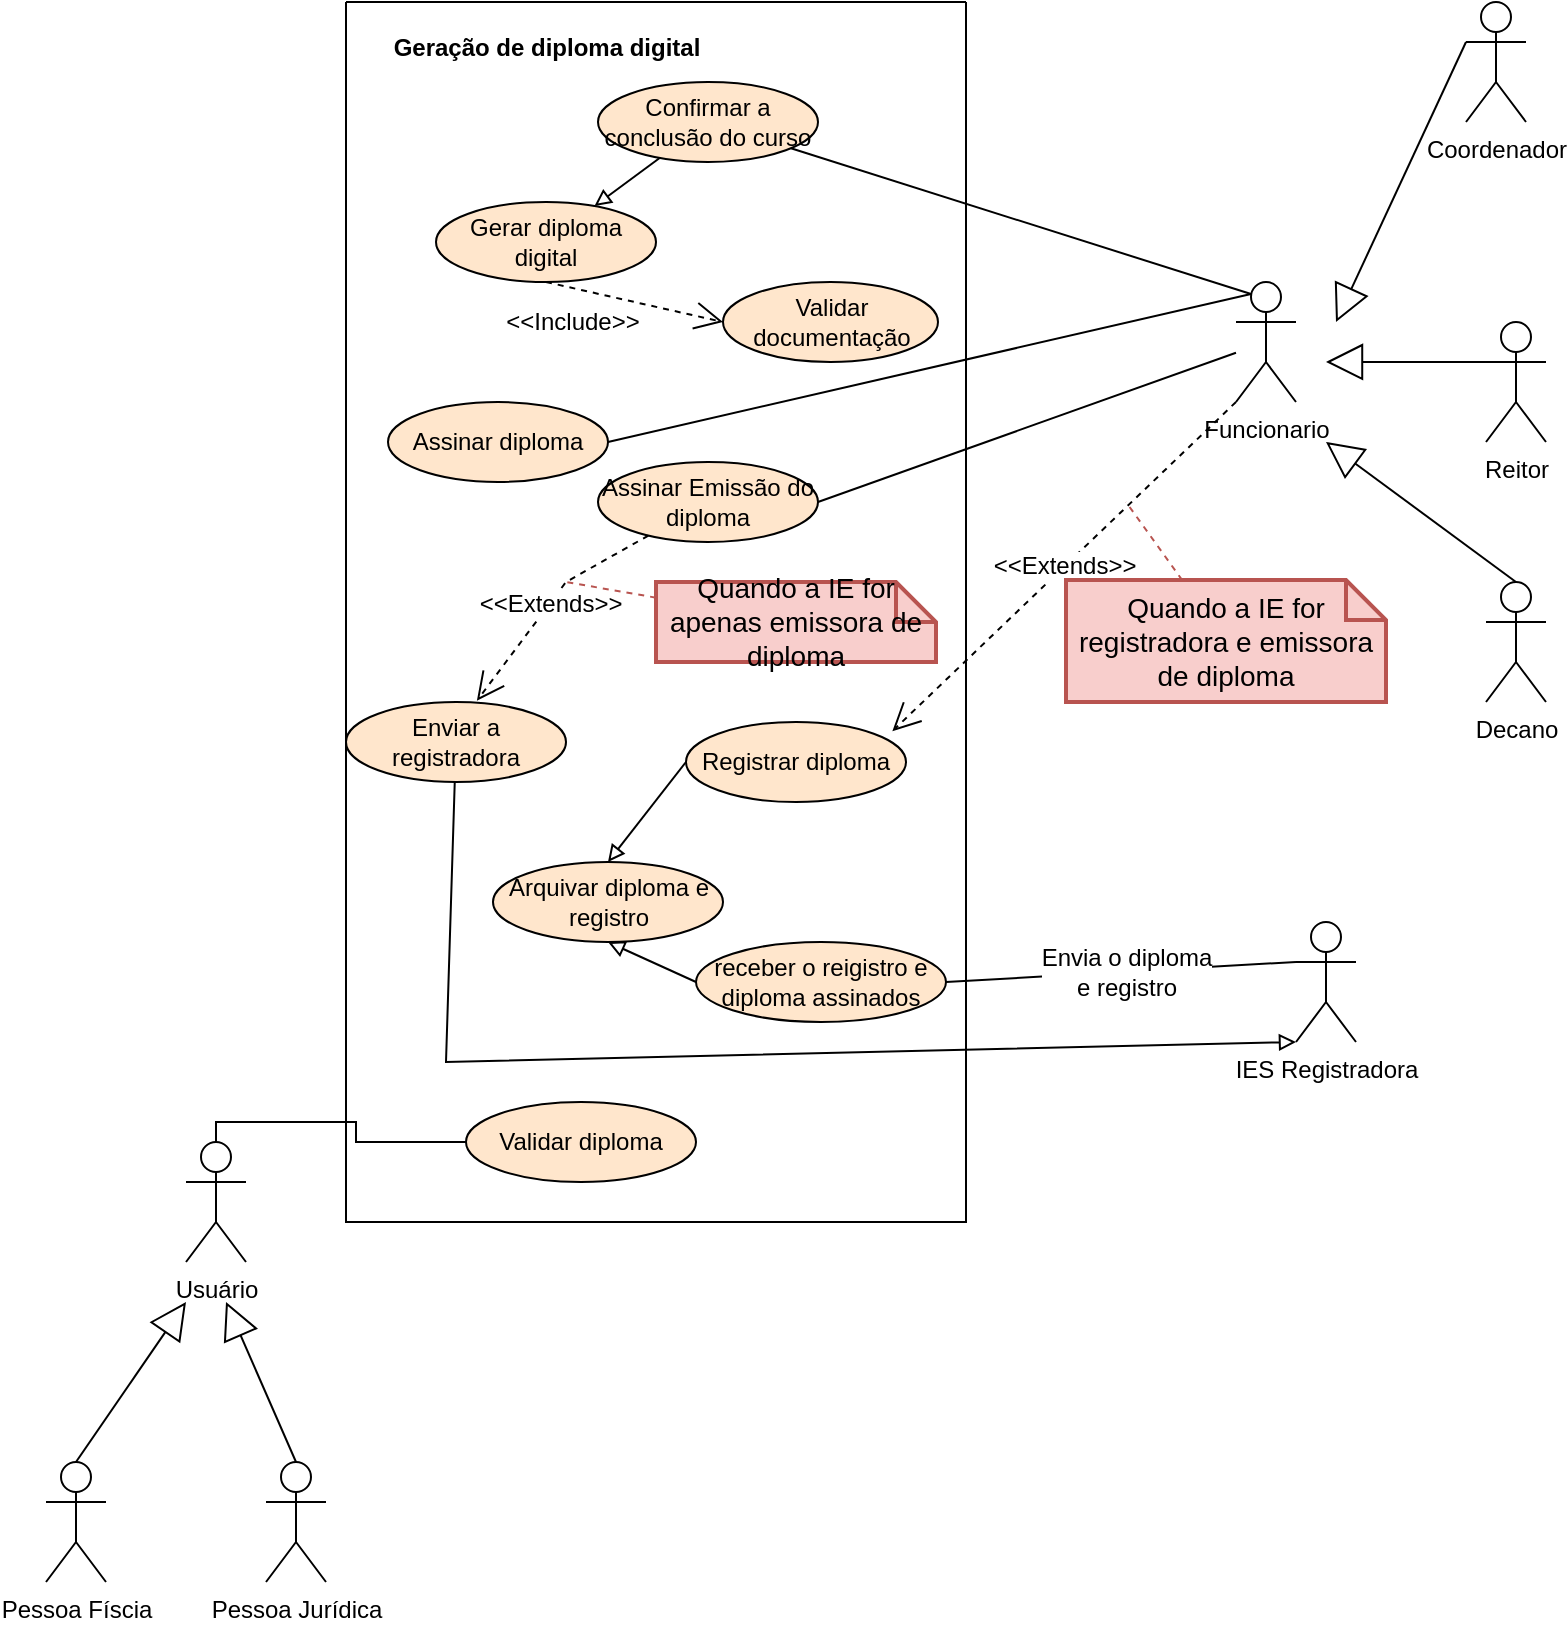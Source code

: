 <mxfile version="18.0.7" type="github">
  <diagram id="mzyPExjLZmlj5HvYhDpD" name="Page-1">
    <mxGraphModel dx="1597" dy="897" grid="1" gridSize="10" guides="1" tooltips="1" connect="1" arrows="1" fold="1" page="1" pageScale="1" pageWidth="827" pageHeight="1169" math="0" shadow="0">
      <root>
        <mxCell id="0" />
        <mxCell id="1" parent="0" />
        <mxCell id="MK_wpVUh1U9wIsbpaLcY-1" value="" style="swimlane;startSize=0;" vertex="1" parent="1">
          <mxGeometry x="200" y="100" width="310" height="610" as="geometry" />
        </mxCell>
        <mxCell id="MK_wpVUh1U9wIsbpaLcY-29" value="Geração de diploma digital" style="text;align=center;fontStyle=1;verticalAlign=middle;spacingLeft=3;spacingRight=3;strokeColor=none;rotatable=0;points=[[0,0.5],[1,0.5]];portConstraint=eastwest;fontFamily=Helvetica;fontSize=12;fontColor=#000000;fillColor=default;html=1;" vertex="1" parent="MK_wpVUh1U9wIsbpaLcY-1">
          <mxGeometry x="60" y="10" width="80" height="26" as="geometry" />
        </mxCell>
        <mxCell id="MK_wpVUh1U9wIsbpaLcY-60" style="edgeStyle=none;rounded=0;orthogonalLoop=1;jettySize=auto;html=1;fontFamily=Helvetica;fontSize=12;fontColor=#000000;endArrow=block;endFill=0;" edge="1" parent="MK_wpVUh1U9wIsbpaLcY-1" source="MK_wpVUh1U9wIsbpaLcY-32" target="MK_wpVUh1U9wIsbpaLcY-33">
          <mxGeometry relative="1" as="geometry" />
        </mxCell>
        <mxCell id="MK_wpVUh1U9wIsbpaLcY-32" value="Confirmar a conclusão do curso" style="ellipse;whiteSpace=wrap;html=1;fontFamily=Helvetica;fontSize=12;strokeColor=#000000;fillColor=#ffe6cc;" vertex="1" parent="MK_wpVUh1U9wIsbpaLcY-1">
          <mxGeometry x="126" y="40" width="110" height="40" as="geometry" />
        </mxCell>
        <mxCell id="MK_wpVUh1U9wIsbpaLcY-33" value="Gerar diploma digital" style="ellipse;whiteSpace=wrap;html=1;fontFamily=Helvetica;fontSize=12;strokeColor=#000000;fillColor=#ffe6cc;" vertex="1" parent="MK_wpVUh1U9wIsbpaLcY-1">
          <mxGeometry x="45" y="100" width="110" height="40" as="geometry" />
        </mxCell>
        <mxCell id="MK_wpVUh1U9wIsbpaLcY-34" value="Assinar diploma" style="ellipse;whiteSpace=wrap;html=1;fontFamily=Helvetica;fontSize=12;strokeColor=default;fillColor=#ffe6cc;" vertex="1" parent="MK_wpVUh1U9wIsbpaLcY-1">
          <mxGeometry x="21" y="200" width="110" height="40" as="geometry" />
        </mxCell>
        <mxCell id="MK_wpVUh1U9wIsbpaLcY-35" value="Assinar Emissão do diploma" style="ellipse;whiteSpace=wrap;html=1;fontFamily=Helvetica;fontSize=12;strokeColor=default;fillColor=#ffe6cc;" vertex="1" parent="MK_wpVUh1U9wIsbpaLcY-1">
          <mxGeometry x="126" y="230" width="110" height="40" as="geometry" />
        </mxCell>
        <mxCell id="MK_wpVUh1U9wIsbpaLcY-36" value="Enviar a registradora" style="ellipse;whiteSpace=wrap;html=1;fontFamily=Helvetica;fontSize=12;strokeColor=default;fillColor=#ffe6cc;" vertex="1" parent="MK_wpVUh1U9wIsbpaLcY-1">
          <mxGeometry y="350" width="110" height="40" as="geometry" />
        </mxCell>
        <mxCell id="MK_wpVUh1U9wIsbpaLcY-62" style="edgeStyle=none;rounded=0;orthogonalLoop=1;jettySize=auto;html=1;exitX=0;exitY=0.5;exitDx=0;exitDy=0;entryX=0.5;entryY=0;entryDx=0;entryDy=0;fontFamily=Helvetica;fontSize=12;fontColor=#000000;endArrow=block;endFill=0;" edge="1" parent="MK_wpVUh1U9wIsbpaLcY-1" source="MK_wpVUh1U9wIsbpaLcY-37" target="MK_wpVUh1U9wIsbpaLcY-38">
          <mxGeometry relative="1" as="geometry" />
        </mxCell>
        <mxCell id="MK_wpVUh1U9wIsbpaLcY-37" value="Registrar diploma" style="ellipse;whiteSpace=wrap;html=1;fontFamily=Helvetica;fontSize=12;strokeColor=default;fillColor=#ffe6cc;" vertex="1" parent="MK_wpVUh1U9wIsbpaLcY-1">
          <mxGeometry x="170" y="360" width="110" height="40" as="geometry" />
        </mxCell>
        <mxCell id="MK_wpVUh1U9wIsbpaLcY-38" value="Arquivar diploma e registro" style="ellipse;whiteSpace=wrap;html=1;fontFamily=Helvetica;fontSize=12;strokeColor=default;fillColor=#ffe6cc;" vertex="1" parent="MK_wpVUh1U9wIsbpaLcY-1">
          <mxGeometry x="73.5" y="430" width="115" height="40" as="geometry" />
        </mxCell>
        <mxCell id="MK_wpVUh1U9wIsbpaLcY-39" value="Validar documentação" style="ellipse;whiteSpace=wrap;html=1;fontFamily=Helvetica;fontSize=12;strokeColor=#000000;fillColor=#ffe6cc;" vertex="1" parent="MK_wpVUh1U9wIsbpaLcY-1">
          <mxGeometry x="188.5" y="140" width="107.5" height="40" as="geometry" />
        </mxCell>
        <mxCell id="MK_wpVUh1U9wIsbpaLcY-43" value="Validar diploma" style="ellipse;whiteSpace=wrap;html=1;fontFamily=Helvetica;fontSize=12;strokeColor=#000000;fillColor=#ffe6cc;" vertex="1" parent="MK_wpVUh1U9wIsbpaLcY-1">
          <mxGeometry x="60" y="550" width="115" height="40" as="geometry" />
        </mxCell>
        <mxCell id="MK_wpVUh1U9wIsbpaLcY-55" value="&amp;lt;&amp;lt;Include&amp;gt;&amp;gt;" style="endArrow=open;endSize=12;dashed=1;html=1;rounded=0;fontFamily=Helvetica;fontSize=12;fontColor=#000000;exitX=0.5;exitY=1;exitDx=0;exitDy=0;entryX=0;entryY=0.5;entryDx=0;entryDy=0;" edge="1" parent="MK_wpVUh1U9wIsbpaLcY-1" source="MK_wpVUh1U9wIsbpaLcY-33" target="MK_wpVUh1U9wIsbpaLcY-39">
          <mxGeometry x="-0.628" y="-17" width="160" relative="1" as="geometry">
            <mxPoint x="76" y="250" as="sourcePoint" />
            <mxPoint x="-124" y="190" as="targetPoint" />
            <Array as="points" />
            <mxPoint as="offset" />
          </mxGeometry>
        </mxCell>
        <mxCell id="MK_wpVUh1U9wIsbpaLcY-59" value="&amp;lt;&amp;lt;Extends&amp;gt;&amp;gt;" style="endArrow=open;endSize=12;dashed=1;html=1;rounded=0;fontFamily=Helvetica;fontSize=12;fontColor=#000000;entryX=0.595;entryY=-0.016;entryDx=0;entryDy=0;entryPerimeter=0;" edge="1" parent="MK_wpVUh1U9wIsbpaLcY-1" source="MK_wpVUh1U9wIsbpaLcY-35" target="MK_wpVUh1U9wIsbpaLcY-36">
          <mxGeometry width="160" relative="1" as="geometry">
            <mxPoint x="96" y="270" as="sourcePoint" />
            <mxPoint x="256" y="270" as="targetPoint" />
            <Array as="points">
              <mxPoint x="110" y="290" />
            </Array>
          </mxGeometry>
        </mxCell>
        <mxCell id="MK_wpVUh1U9wIsbpaLcY-61" value="Quando a IE for apenas emissora de diploma" style="shape=note;strokeWidth=2;fontSize=14;size=20;whiteSpace=wrap;html=1;fillColor=#f8cecc;strokeColor=#b85450;fontFamily=Helvetica;" vertex="1" parent="MK_wpVUh1U9wIsbpaLcY-1">
          <mxGeometry x="155" y="290" width="140" height="40" as="geometry" />
        </mxCell>
        <mxCell id="MK_wpVUh1U9wIsbpaLcY-75" style="edgeStyle=none;rounded=0;orthogonalLoop=1;jettySize=auto;html=1;entryX=0.5;entryY=1;entryDx=0;entryDy=0;fontFamily=Helvetica;fontSize=12;fontColor=#000000;endArrow=block;endFill=0;strokeColor=#000000;exitX=0;exitY=0.5;exitDx=0;exitDy=0;" edge="1" parent="MK_wpVUh1U9wIsbpaLcY-1" source="MK_wpVUh1U9wIsbpaLcY-74" target="MK_wpVUh1U9wIsbpaLcY-38">
          <mxGeometry relative="1" as="geometry" />
        </mxCell>
        <mxCell id="MK_wpVUh1U9wIsbpaLcY-74" value="receber o reigistro e diploma assinados" style="ellipse;whiteSpace=wrap;html=1;fontFamily=Helvetica;fontSize=12;strokeColor=#000000;fillColor=#ffe6cc;" vertex="1" parent="MK_wpVUh1U9wIsbpaLcY-1">
          <mxGeometry x="175" y="470" width="125" height="40" as="geometry" />
        </mxCell>
        <mxCell id="MK_wpVUh1U9wIsbpaLcY-58" style="edgeStyle=none;rounded=0;orthogonalLoop=1;jettySize=auto;html=1;entryX=1;entryY=0.5;entryDx=0;entryDy=0;fontFamily=Helvetica;fontSize=12;fontColor=#000000;endArrow=none;endFill=0;" edge="1" parent="1" source="MK_wpVUh1U9wIsbpaLcY-6" target="MK_wpVUh1U9wIsbpaLcY-35">
          <mxGeometry relative="1" as="geometry" />
        </mxCell>
        <mxCell id="MK_wpVUh1U9wIsbpaLcY-6" value="Funcionario" style="shape=umlActor;verticalLabelPosition=bottom;verticalAlign=top;html=1;fontFamily=Helvetica;fontSize=12;fontColor=default;strokeColor=default;fillColor=default;labelPosition=center;align=center;" vertex="1" parent="1">
          <mxGeometry x="645" y="240" width="30" height="60" as="geometry" />
        </mxCell>
        <mxCell id="MK_wpVUh1U9wIsbpaLcY-11" value="Reitor" style="shape=umlActor;verticalLabelPosition=bottom;verticalAlign=top;html=1;fontFamily=Helvetica;fontSize=12;fontColor=default;strokeColor=default;fillColor=default;" vertex="1" parent="1">
          <mxGeometry x="770" y="260" width="30" height="60" as="geometry" />
        </mxCell>
        <mxCell id="MK_wpVUh1U9wIsbpaLcY-13" value="Decano" style="shape=umlActor;verticalLabelPosition=bottom;verticalAlign=top;html=1;fontFamily=Helvetica;fontSize=12;fontColor=default;strokeColor=default;fillColor=default;" vertex="1" parent="1">
          <mxGeometry x="770" y="390" width="30" height="60" as="geometry" />
        </mxCell>
        <mxCell id="MK_wpVUh1U9wIsbpaLcY-18" value="Extends" style="endArrow=block;endSize=16;endFill=0;html=1;rounded=0;fontFamily=Helvetica;fontSize=12;fontColor=#FF4D00;textOpacity=0;exitX=0.5;exitY=0;exitDx=0;exitDy=0;exitPerimeter=0;" edge="1" parent="1" source="MK_wpVUh1U9wIsbpaLcY-13">
          <mxGeometry x="-0.062" y="10" width="160" relative="1" as="geometry">
            <mxPoint x="610" y="400" as="sourcePoint" />
            <mxPoint x="690" y="320" as="targetPoint" />
            <mxPoint as="offset" />
          </mxGeometry>
        </mxCell>
        <mxCell id="MK_wpVUh1U9wIsbpaLcY-21" value="Extends" style="endArrow=block;endSize=16;endFill=0;html=1;rounded=0;fontFamily=Helvetica;fontSize=12;fontColor=#FF4D00;textOpacity=0;exitX=0;exitY=0.333;exitDx=0;exitDy=0;exitPerimeter=0;" edge="1" parent="1" source="MK_wpVUh1U9wIsbpaLcY-11">
          <mxGeometry x="-0.062" y="10" width="160" relative="1" as="geometry">
            <mxPoint x="620" y="410" as="sourcePoint" />
            <mxPoint x="690" y="280" as="targetPoint" />
            <mxPoint as="offset" />
          </mxGeometry>
        </mxCell>
        <mxCell id="MK_wpVUh1U9wIsbpaLcY-22" value="Usuário" style="shape=umlActor;verticalLabelPosition=bottom;verticalAlign=top;html=1;fontFamily=Helvetica;fontSize=12;fontColor=#000000;strokeColor=default;fillColor=default;" vertex="1" parent="1">
          <mxGeometry x="120" y="670" width="30" height="60" as="geometry" />
        </mxCell>
        <mxCell id="MK_wpVUh1U9wIsbpaLcY-23" value="Pessoa Físcia" style="shape=umlActor;verticalLabelPosition=bottom;verticalAlign=top;html=1;fontFamily=Helvetica;fontSize=12;fontColor=#000000;strokeColor=default;fillColor=default;" vertex="1" parent="1">
          <mxGeometry x="50" y="830" width="30" height="60" as="geometry" />
        </mxCell>
        <mxCell id="MK_wpVUh1U9wIsbpaLcY-24" value="Pessoa Jurídica" style="shape=umlActor;verticalLabelPosition=bottom;verticalAlign=top;html=1;fontFamily=Helvetica;fontSize=12;fontColor=#000000;strokeColor=default;fillColor=default;" vertex="1" parent="1">
          <mxGeometry x="160" y="830" width="30" height="60" as="geometry" />
        </mxCell>
        <mxCell id="MK_wpVUh1U9wIsbpaLcY-27" value="Extends" style="endArrow=block;endSize=16;endFill=0;html=1;rounded=0;fontFamily=Helvetica;fontSize=12;fontColor=#FF4D00;textOpacity=0;exitX=0.5;exitY=0;exitDx=0;exitDy=0;exitPerimeter=0;" edge="1" parent="1" source="MK_wpVUh1U9wIsbpaLcY-24">
          <mxGeometry x="-0.062" y="10" width="160" relative="1" as="geometry">
            <mxPoint x="235" y="820" as="sourcePoint" />
            <mxPoint x="140" y="750" as="targetPoint" />
            <mxPoint as="offset" />
          </mxGeometry>
        </mxCell>
        <mxCell id="MK_wpVUh1U9wIsbpaLcY-28" value="Extends" style="endArrow=block;endSize=16;endFill=0;html=1;rounded=0;fontFamily=Helvetica;fontSize=12;fontColor=#FF4D00;textOpacity=0;exitX=0.5;exitY=0;exitDx=0;exitDy=0;exitPerimeter=0;" edge="1" parent="1" source="MK_wpVUh1U9wIsbpaLcY-23">
          <mxGeometry x="-0.062" y="10" width="160" relative="1" as="geometry">
            <mxPoint x="75" y="780" as="sourcePoint" />
            <mxPoint x="120" y="750" as="targetPoint" />
            <mxPoint as="offset" />
          </mxGeometry>
        </mxCell>
        <mxCell id="MK_wpVUh1U9wIsbpaLcY-30" value="Coordenador" style="shape=umlActor;verticalLabelPosition=bottom;verticalAlign=top;html=1;fontFamily=Helvetica;fontSize=12;fontColor=default;strokeColor=default;fillColor=default;" vertex="1" parent="1">
          <mxGeometry x="760" y="100" width="30" height="60" as="geometry" />
        </mxCell>
        <mxCell id="MK_wpVUh1U9wIsbpaLcY-31" value="Extends" style="endArrow=block;endSize=16;endFill=0;html=1;rounded=0;fontFamily=Helvetica;fontSize=12;fontColor=#FF4D00;textOpacity=0;exitX=0;exitY=0.333;exitDx=0;exitDy=0;exitPerimeter=0;" edge="1" parent="1" source="MK_wpVUh1U9wIsbpaLcY-30">
          <mxGeometry x="-0.062" y="10" width="160" relative="1" as="geometry">
            <mxPoint x="690" y="285" as="sourcePoint" />
            <mxPoint x="695" y="260" as="targetPoint" />
            <mxPoint as="offset" />
          </mxGeometry>
        </mxCell>
        <mxCell id="MK_wpVUh1U9wIsbpaLcY-76" style="edgeStyle=none;rounded=0;orthogonalLoop=1;jettySize=auto;html=1;exitX=0;exitY=0.333;exitDx=0;exitDy=0;exitPerimeter=0;entryX=1;entryY=0.5;entryDx=0;entryDy=0;fontFamily=Helvetica;fontSize=12;fontColor=#000000;endArrow=none;endFill=0;strokeColor=#000000;" edge="1" parent="1" source="MK_wpVUh1U9wIsbpaLcY-40" target="MK_wpVUh1U9wIsbpaLcY-74">
          <mxGeometry relative="1" as="geometry" />
        </mxCell>
        <mxCell id="MK_wpVUh1U9wIsbpaLcY-77" value="Envia o diploma&lt;br&gt;e registro" style="edgeLabel;html=1;align=center;verticalAlign=middle;resizable=0;points=[];fontSize=12;fontFamily=Helvetica;fontColor=#000000;" vertex="1" connectable="0" parent="MK_wpVUh1U9wIsbpaLcY-76">
          <mxGeometry x="-0.281" y="2" relative="1" as="geometry">
            <mxPoint x="-22" y="-1" as="offset" />
          </mxGeometry>
        </mxCell>
        <mxCell id="MK_wpVUh1U9wIsbpaLcY-40" value="IES Registradora" style="shape=umlActor;verticalLabelPosition=bottom;verticalAlign=top;html=1;fontFamily=Helvetica;fontSize=12;fontColor=#000000;strokeColor=#000000;fillColor=default;" vertex="1" parent="1">
          <mxGeometry x="675" y="560" width="30" height="60" as="geometry" />
        </mxCell>
        <mxCell id="MK_wpVUh1U9wIsbpaLcY-44" value="" style="endArrow=none;html=1;rounded=0;fontFamily=Helvetica;fontSize=12;fontColor=#000000;entryX=0.25;entryY=0.1;entryDx=0;entryDy=0;entryPerimeter=0;" edge="1" parent="1" source="MK_wpVUh1U9wIsbpaLcY-32" target="MK_wpVUh1U9wIsbpaLcY-6">
          <mxGeometry relative="1" as="geometry">
            <mxPoint x="530" y="110" as="sourcePoint" />
            <mxPoint x="690" y="110" as="targetPoint" />
          </mxGeometry>
        </mxCell>
        <mxCell id="MK_wpVUh1U9wIsbpaLcY-47" value="" style="endArrow=none;html=1;rounded=0;fontFamily=Helvetica;fontSize=12;fontColor=#000000;entryX=0.25;entryY=0.1;entryDx=0;entryDy=0;entryPerimeter=0;exitX=1;exitY=0.5;exitDx=0;exitDy=0;" edge="1" parent="1" source="MK_wpVUh1U9wIsbpaLcY-34" target="MK_wpVUh1U9wIsbpaLcY-6">
          <mxGeometry relative="1" as="geometry">
            <mxPoint x="490" y="250" as="sourcePoint" />
            <mxPoint x="650" y="250" as="targetPoint" />
          </mxGeometry>
        </mxCell>
        <mxCell id="MK_wpVUh1U9wIsbpaLcY-50" value="" style="endArrow=none;html=1;edgeStyle=orthogonalEdgeStyle;rounded=0;fontFamily=Helvetica;fontSize=12;fontColor=#000000;exitX=0.5;exitY=0;exitDx=0;exitDy=0;exitPerimeter=0;entryX=0;entryY=0.5;entryDx=0;entryDy=0;" edge="1" parent="1" source="MK_wpVUh1U9wIsbpaLcY-22" target="MK_wpVUh1U9wIsbpaLcY-43">
          <mxGeometry relative="1" as="geometry">
            <mxPoint x="110" y="429.5" as="sourcePoint" />
            <mxPoint x="270" y="429.5" as="targetPoint" />
          </mxGeometry>
        </mxCell>
        <mxCell id="MK_wpVUh1U9wIsbpaLcY-51" value="" style="edgeLabel;resizable=0;html=1;align=left;verticalAlign=bottom;fontFamily=Helvetica;fontSize=12;fontColor=#000000;strokeColor=#000000;fillColor=default;" connectable="0" vertex="1" parent="MK_wpVUh1U9wIsbpaLcY-50">
          <mxGeometry x="-1" relative="1" as="geometry" />
        </mxCell>
        <mxCell id="MK_wpVUh1U9wIsbpaLcY-63" style="edgeStyle=none;rounded=0;orthogonalLoop=1;jettySize=auto;html=1;fontFamily=Helvetica;fontSize=12;fontColor=#000000;endArrow=none;endFill=0;dashed=1;fillColor=#f8cecc;strokeColor=#b85450;" edge="1" parent="1" source="MK_wpVUh1U9wIsbpaLcY-61">
          <mxGeometry relative="1" as="geometry">
            <mxPoint x="310" y="390" as="targetPoint" />
          </mxGeometry>
        </mxCell>
        <mxCell id="MK_wpVUh1U9wIsbpaLcY-64" style="edgeStyle=none;rounded=0;orthogonalLoop=1;jettySize=auto;html=1;entryX=0;entryY=1;entryDx=0;entryDy=0;entryPerimeter=0;fontFamily=Helvetica;fontSize=12;fontColor=#000000;endArrow=block;endFill=0;strokeColor=#000000;" edge="1" parent="1" source="MK_wpVUh1U9wIsbpaLcY-36" target="MK_wpVUh1U9wIsbpaLcY-40">
          <mxGeometry relative="1" as="geometry">
            <Array as="points">
              <mxPoint x="250" y="630" />
            </Array>
          </mxGeometry>
        </mxCell>
        <mxCell id="MK_wpVUh1U9wIsbpaLcY-71" value="&amp;lt;&amp;lt;Extends&amp;gt;&amp;gt;" style="endArrow=open;endSize=12;dashed=1;html=1;rounded=0;fontFamily=Helvetica;fontSize=12;fontColor=#000000;strokeColor=#000000;exitX=0;exitY=1;exitDx=0;exitDy=0;exitPerimeter=0;entryX=0.938;entryY=0.115;entryDx=0;entryDy=0;entryPerimeter=0;" edge="1" parent="1" source="MK_wpVUh1U9wIsbpaLcY-6" target="MK_wpVUh1U9wIsbpaLcY-37">
          <mxGeometry width="160" relative="1" as="geometry">
            <mxPoint x="250" y="500" as="sourcePoint" />
            <mxPoint x="410" y="500" as="targetPoint" />
          </mxGeometry>
        </mxCell>
        <mxCell id="MK_wpVUh1U9wIsbpaLcY-78" style="edgeStyle=none;rounded=0;orthogonalLoop=1;jettySize=auto;html=1;fontFamily=Helvetica;fontSize=12;fontColor=#000000;endArrow=none;endFill=0;strokeColor=#b85450;dashed=1;fillColor=#f8cecc;" edge="1" parent="1" source="MK_wpVUh1U9wIsbpaLcY-73">
          <mxGeometry relative="1" as="geometry">
            <mxPoint x="590" y="350" as="targetPoint" />
          </mxGeometry>
        </mxCell>
        <mxCell id="MK_wpVUh1U9wIsbpaLcY-73" value="Quando a IE for registradora e emissora de diploma" style="shape=note;strokeWidth=2;fontSize=14;size=20;whiteSpace=wrap;html=1;fillColor=#f8cecc;strokeColor=#b85450;fontFamily=Helvetica;" vertex="1" parent="1">
          <mxGeometry x="560" y="389.05" width="160" height="60.95" as="geometry" />
        </mxCell>
      </root>
    </mxGraphModel>
  </diagram>
</mxfile>
